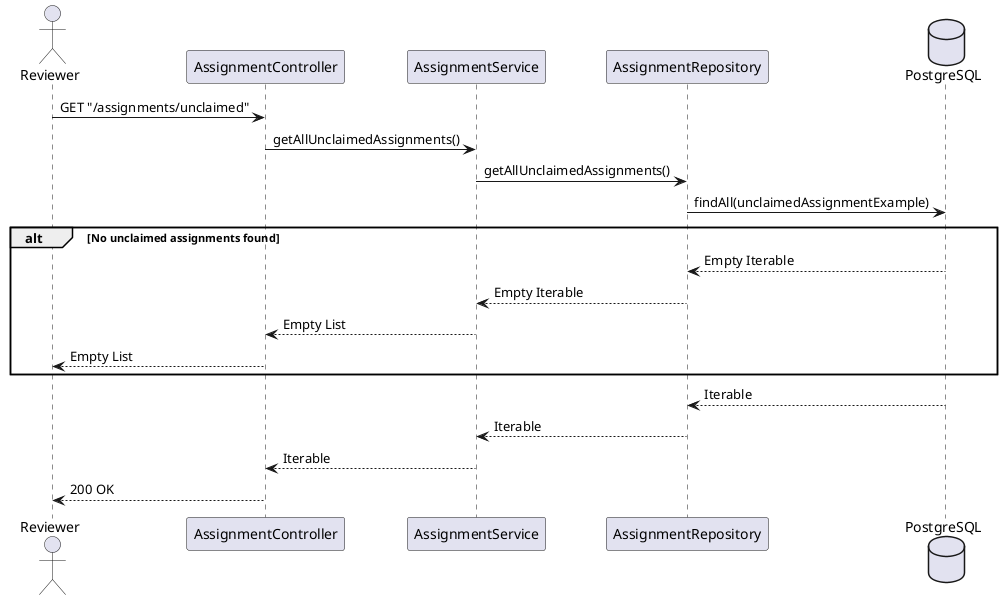 @startuml
actor Reviewer
participant AssignmentController
participant AssignmentService
participant AssignmentRepository
database PostgreSQL

Reviewer -> AssignmentController: GET "/assignments/unclaimed"
AssignmentController -> AssignmentService: getAllUnclaimedAssignments()
AssignmentService -> AssignmentRepository: getAllUnclaimedAssignments()
AssignmentRepository -> PostgreSQL: findAll(unclaimedAssignmentExample)

alt No unclaimed assignments found
PostgreSQL --> AssignmentRepository: Empty Iterable
AssignmentRepository --> AssignmentService: Empty Iterable
AssignmentService --> AssignmentController: Empty List
AssignmentController --> Reviewer: Empty List
end

PostgreSQL --> AssignmentRepository: Iterable
AssignmentRepository --> AssignmentService: Iterable
AssignmentService --> AssignmentController: Iterable
AssignmentController --> Reviewer: 200 OK
@enduml